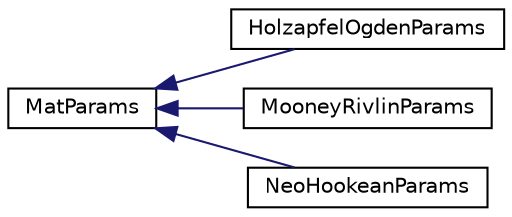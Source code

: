 digraph "Graphical Class Hierarchy"
{
 // LATEX_PDF_SIZE
  edge [fontname="Helvetica",fontsize="10",labelfontname="Helvetica",labelfontsize="10"];
  node [fontname="Helvetica",fontsize="10",shape=record];
  rankdir="LR";
  Node0 [label="MatParams",height=0.2,width=0.4,color="black", fillcolor="white", style="filled",URL="$class_mat_params.html",tooltip=" "];
  Node0 -> Node1 [dir="back",color="midnightblue",fontsize="10",style="solid",fontname="Helvetica"];
  Node1 [label="HolzapfelOgdenParams",height=0.2,width=0.4,color="black", fillcolor="white", style="filled",URL="$class_holzapfel_ogden_params.html",tooltip=" "];
  Node0 -> Node2 [dir="back",color="midnightblue",fontsize="10",style="solid",fontname="Helvetica"];
  Node2 [label="MooneyRivlinParams",height=0.2,width=0.4,color="black", fillcolor="white", style="filled",URL="$class_mooney_rivlin_params.html",tooltip=" "];
  Node0 -> Node3 [dir="back",color="midnightblue",fontsize="10",style="solid",fontname="Helvetica"];
  Node3 [label="NeoHookeanParams",height=0.2,width=0.4,color="black", fillcolor="white", style="filled",URL="$class_neo_hookean_params.html",tooltip=" "];
}
